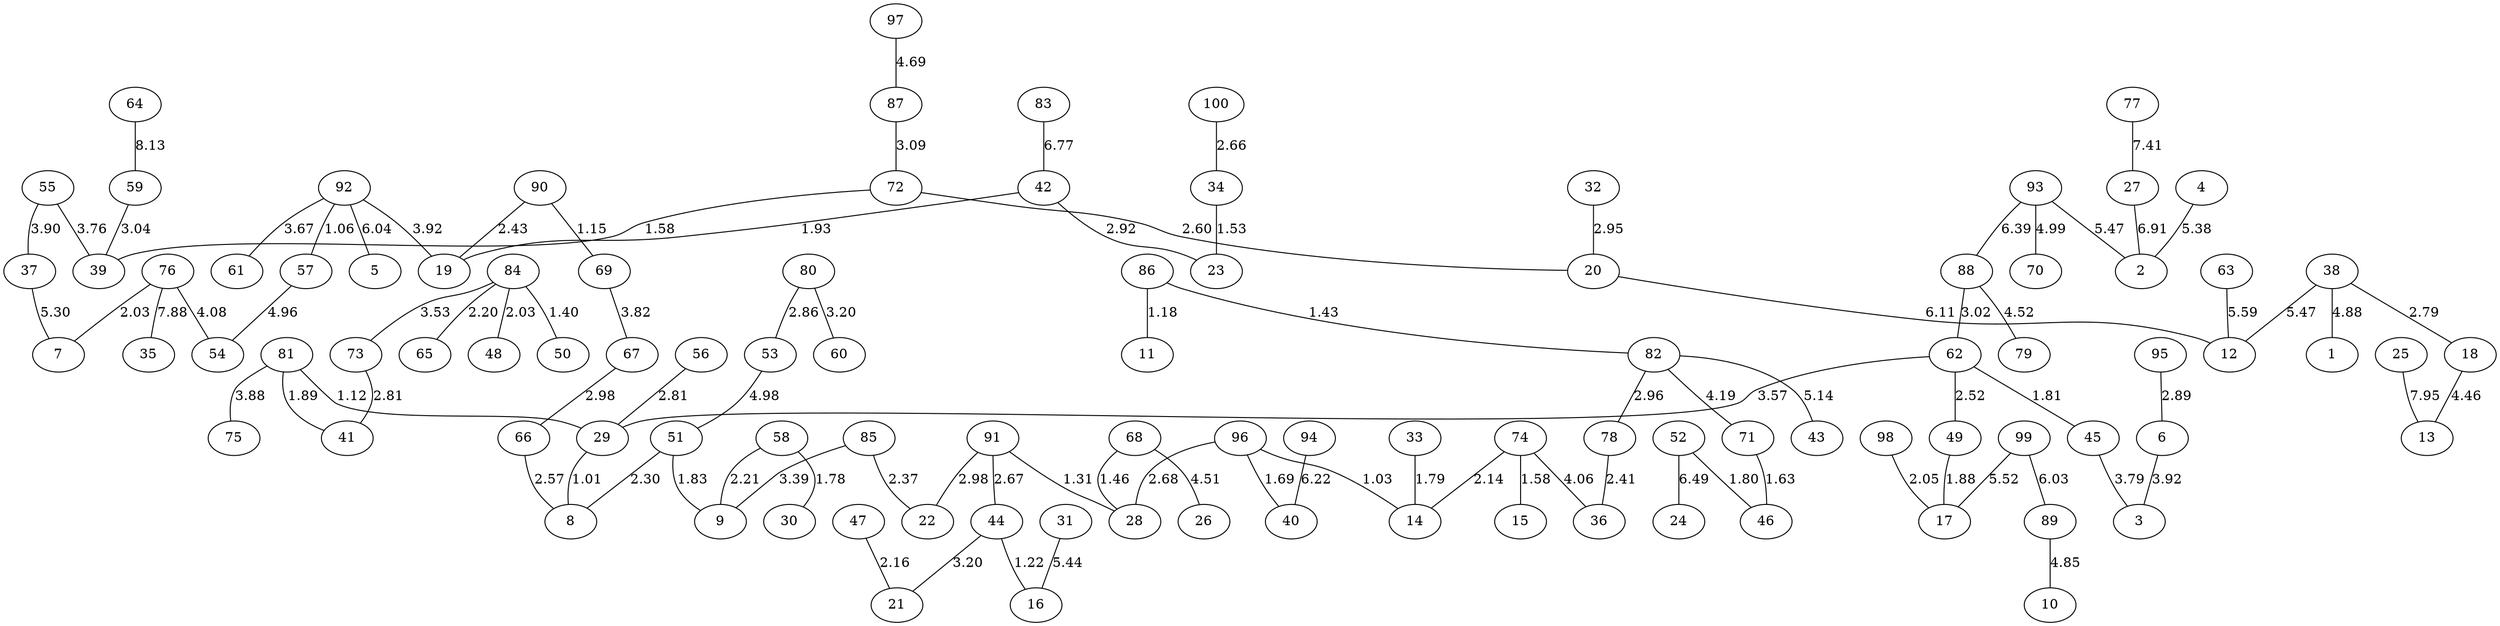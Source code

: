 graph {
64--59[label=8.13]
25--13[label=7.95]
76--35[label=7.88]
77--27[label=7.41]
27--2[label=6.91]
83--42[label=6.77]
52--24[label=6.49]
93--88[label=6.39]
94--40[label=6.22]
20--12[label=6.11]
92--5[label=6.04]
99--89[label=6.03]
63--12[label=5.59]
99--17[label=5.52]
93--2[label=5.47]
38--12[label=5.47]
31--16[label=5.44]
4--2[label=5.38]
37--7[label=5.30]
82--43[label=5.14]
93--70[label=4.99]
53--51[label=4.98]
57--54[label=4.96]
38--1[label=4.88]
89--10[label=4.85]
97--87[label=4.69]
88--79[label=4.52]
68--26[label=4.51]
18--13[label=4.46]
82--71[label=4.19]
76--54[label=4.08]
74--36[label=4.06]
6--3[label=3.92]
92--19[label=3.92]
55--37[label=3.90]
81--75[label=3.88]
69--67[label=3.82]
45--3[label=3.79]
55--39[label=3.76]
92--61[label=3.67]
62--29[label=3.57]
84--73[label=3.53]
85--9[label=3.39]
44--21[label=3.20]
80--60[label=3.20]
87--72[label=3.09]
59--39[label=3.04]
88--62[label=3.02]
91--22[label=2.98]
67--66[label=2.98]
82--78[label=2.96]
32--20[label=2.95]
42--23[label=2.92]
95--6[label=2.89]
80--53[label=2.86]
73--41[label=2.81]
56--29[label=2.81]
38--18[label=2.79]
96--28[label=2.68]
91--44[label=2.67]
100--34[label=2.66]
72--20[label=2.60]
66--8[label=2.57]
62--49[label=2.52]
90--19[label=2.43]
78--36[label=2.41]
85--22[label=2.37]
51--8[label=2.30]
58--9[label=2.21]
84--65[label=2.20]
47--21[label=2.16]
74--14[label=2.14]
98--17[label=2.05]
84--48[label=2.03]
76--7[label=2.03]
42--19[label=1.93]
81--41[label=1.89]
49--17[label=1.88]
51--9[label=1.83]
62--45[label=1.81]
52--46[label=1.80]
33--14[label=1.79]
58--30[label=1.78]
96--40[label=1.69]
71--46[label=1.63]
74--15[label=1.58]
72--39[label=1.58]
34--23[label=1.53]
68--28[label=1.46]
86--82[label=1.43]
84--50[label=1.40]
91--28[label=1.31]
44--16[label=1.22]
86--11[label=1.18]
90--69[label=1.15]
81--29[label=1.12]
92--57[label=1.06]
96--14[label=1.03]
29--8[label=1.01]
}
